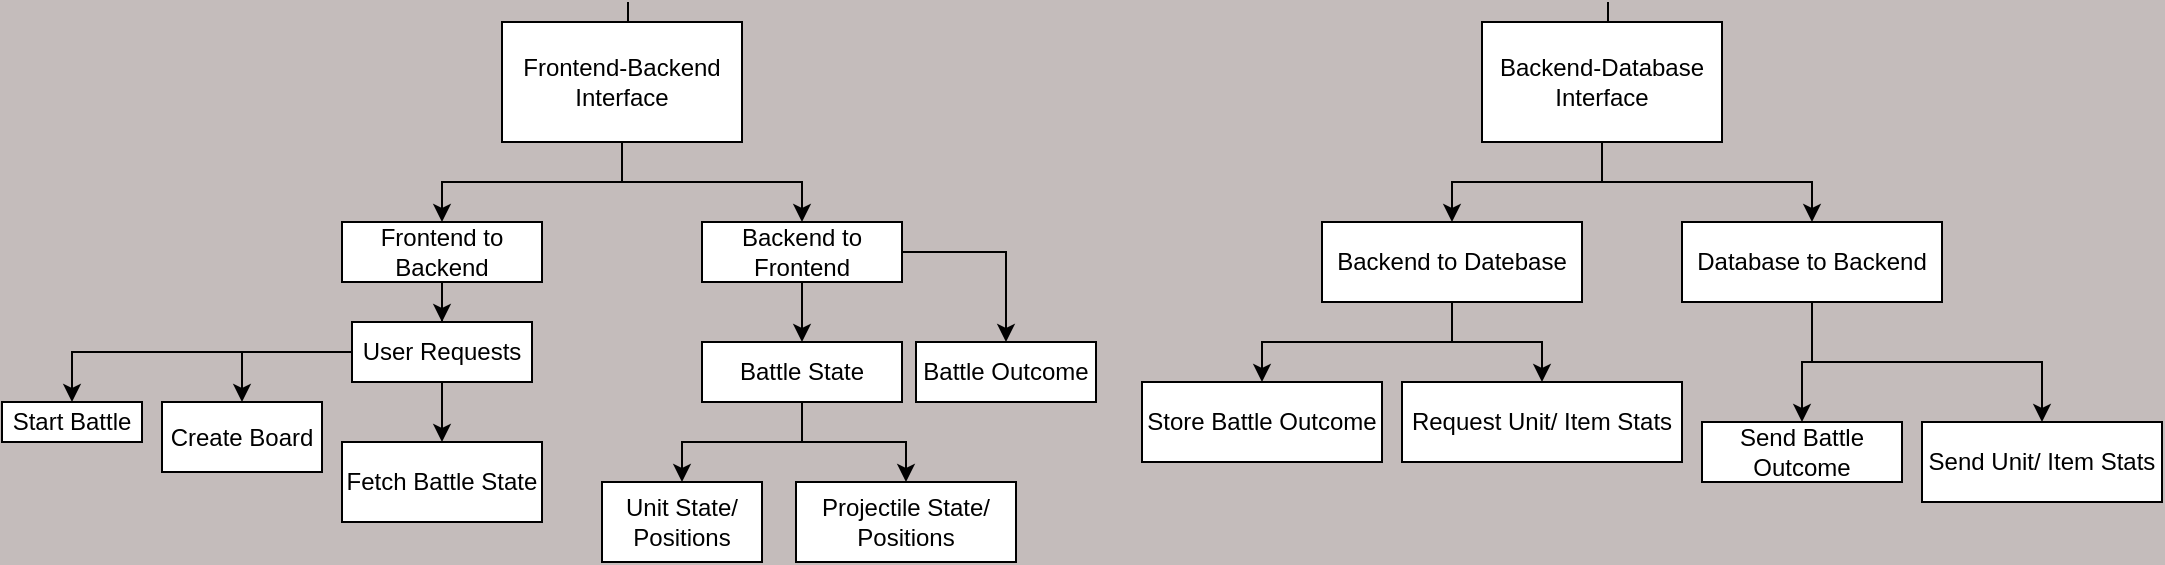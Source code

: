<mxfile version="20.8.5" type="device"><diagram id="L7r8D2Ttc54ED-bnsCW1" name="Page-1"><mxGraphModel dx="1434" dy="793" grid="1" gridSize="10" guides="1" tooltips="1" connect="1" arrows="1" fold="1" page="1" pageScale="1" pageWidth="1100" pageHeight="300" background="#C4BCBB" math="0" shadow="0"><root><mxCell id="0"/><mxCell id="1" parent="0"/><mxCell id="zuSa33ePVmPlTe7tsRy7-2" style="edgeStyle=orthogonalEdgeStyle;rounded=0;orthogonalLoop=1;jettySize=auto;html=1;" edge="1" parent="1" source="zuSa33ePVmPlTe7tsRy7-1" target="zuSa33ePVmPlTe7tsRy7-3"><mxGeometry relative="1" as="geometry"><mxPoint x="210" y="100" as="targetPoint"/></mxGeometry></mxCell><mxCell id="zuSa33ePVmPlTe7tsRy7-5" value="" style="edgeStyle=orthogonalEdgeStyle;rounded=0;orthogonalLoop=1;jettySize=auto;html=1;" edge="1" parent="1" source="zuSa33ePVmPlTe7tsRy7-1" target="zuSa33ePVmPlTe7tsRy7-4"><mxGeometry relative="1" as="geometry"/></mxCell><mxCell id="zuSa33ePVmPlTe7tsRy7-1" value="Frontend-Backend Interface" style="rounded=0;whiteSpace=wrap;html=1;" vertex="1" parent="1"><mxGeometry x="260" y="10" width="120" height="60" as="geometry"/></mxCell><mxCell id="zuSa33ePVmPlTe7tsRy7-32" style="edgeStyle=orthogonalEdgeStyle;rounded=0;orthogonalLoop=1;jettySize=auto;html=1;" edge="1" parent="1" source="zuSa33ePVmPlTe7tsRy7-3" target="zuSa33ePVmPlTe7tsRy7-33"><mxGeometry relative="1" as="geometry"><mxPoint x="240" y="190" as="targetPoint"/></mxGeometry></mxCell><mxCell id="zuSa33ePVmPlTe7tsRy7-3" value="Frontend to Backend" style="rounded=0;whiteSpace=wrap;html=1;" vertex="1" parent="1"><mxGeometry x="180" y="110" width="100" height="30" as="geometry"/></mxCell><mxCell id="zuSa33ePVmPlTe7tsRy7-7" value="" style="edgeStyle=orthogonalEdgeStyle;rounded=0;orthogonalLoop=1;jettySize=auto;html=1;" edge="1" parent="1" source="zuSa33ePVmPlTe7tsRy7-4" target="zuSa33ePVmPlTe7tsRy7-6"><mxGeometry relative="1" as="geometry"/></mxCell><mxCell id="zuSa33ePVmPlTe7tsRy7-14" style="edgeStyle=orthogonalEdgeStyle;rounded=0;orthogonalLoop=1;jettySize=auto;html=1;" edge="1" parent="1" source="zuSa33ePVmPlTe7tsRy7-4" target="zuSa33ePVmPlTe7tsRy7-15"><mxGeometry relative="1" as="geometry"><mxPoint x="580" y="230" as="targetPoint"/></mxGeometry></mxCell><mxCell id="zuSa33ePVmPlTe7tsRy7-4" value="Backend to Frontend" style="whiteSpace=wrap;html=1;rounded=0;" vertex="1" parent="1"><mxGeometry x="360" y="110" width="100" height="30" as="geometry"/></mxCell><mxCell id="zuSa33ePVmPlTe7tsRy7-10" style="edgeStyle=orthogonalEdgeStyle;rounded=0;orthogonalLoop=1;jettySize=auto;html=1;" edge="1" parent="1" source="zuSa33ePVmPlTe7tsRy7-6" target="zuSa33ePVmPlTe7tsRy7-11"><mxGeometry relative="1" as="geometry"><mxPoint x="367" y="230" as="targetPoint"/></mxGeometry></mxCell><mxCell id="zuSa33ePVmPlTe7tsRy7-12" style="edgeStyle=orthogonalEdgeStyle;rounded=0;orthogonalLoop=1;jettySize=auto;html=1;" edge="1" parent="1" source="zuSa33ePVmPlTe7tsRy7-6" target="zuSa33ePVmPlTe7tsRy7-13"><mxGeometry relative="1" as="geometry"><mxPoint x="457" y="240" as="targetPoint"/></mxGeometry></mxCell><mxCell id="zuSa33ePVmPlTe7tsRy7-6" value="Battle State" style="whiteSpace=wrap;html=1;rounded=0;" vertex="1" parent="1"><mxGeometry x="360" y="170" width="100" height="30" as="geometry"/></mxCell><mxCell id="zuSa33ePVmPlTe7tsRy7-11" value="Unit State/ Positions" style="rounded=0;whiteSpace=wrap;html=1;" vertex="1" parent="1"><mxGeometry x="310" y="240" width="80" height="40" as="geometry"/></mxCell><mxCell id="zuSa33ePVmPlTe7tsRy7-13" value="Projectile State/ Positions" style="rounded=0;whiteSpace=wrap;html=1;" vertex="1" parent="1"><mxGeometry x="407" y="240" width="110" height="40" as="geometry"/></mxCell><mxCell id="zuSa33ePVmPlTe7tsRy7-15" value="Battle Outcome" style="rounded=0;whiteSpace=wrap;html=1;" vertex="1" parent="1"><mxGeometry x="467" y="170" width="90" height="30" as="geometry"/></mxCell><mxCell id="zuSa33ePVmPlTe7tsRy7-17" value="" style="endArrow=none;html=1;rounded=0;" edge="1" parent="1"><mxGeometry width="50" height="50" relative="1" as="geometry"><mxPoint x="323" y="10" as="sourcePoint"/><mxPoint x="323" as="targetPoint"/></mxGeometry></mxCell><mxCell id="zuSa33ePVmPlTe7tsRy7-18" style="edgeStyle=orthogonalEdgeStyle;rounded=0;orthogonalLoop=1;jettySize=auto;html=1;" edge="1" parent="1" source="zuSa33ePVmPlTe7tsRy7-20" target="zuSa33ePVmPlTe7tsRy7-21"><mxGeometry relative="1" as="geometry"><mxPoint x="700" y="100" as="targetPoint"/></mxGeometry></mxCell><mxCell id="zuSa33ePVmPlTe7tsRy7-19" value="" style="edgeStyle=orthogonalEdgeStyle;rounded=0;orthogonalLoop=1;jettySize=auto;html=1;" edge="1" parent="1" source="zuSa33ePVmPlTe7tsRy7-20" target="zuSa33ePVmPlTe7tsRy7-24"><mxGeometry relative="1" as="geometry"/></mxCell><mxCell id="zuSa33ePVmPlTe7tsRy7-20" value="Backend-Database Interface" style="rounded=0;whiteSpace=wrap;html=1;" vertex="1" parent="1"><mxGeometry x="750" y="10" width="120" height="60" as="geometry"/></mxCell><mxCell id="zuSa33ePVmPlTe7tsRy7-44" style="edgeStyle=orthogonalEdgeStyle;rounded=0;orthogonalLoop=1;jettySize=auto;html=1;" edge="1" parent="1" source="zuSa33ePVmPlTe7tsRy7-21" target="zuSa33ePVmPlTe7tsRy7-45"><mxGeometry relative="1" as="geometry"><mxPoint x="700" y="180" as="targetPoint"/></mxGeometry></mxCell><mxCell id="zuSa33ePVmPlTe7tsRy7-46" style="edgeStyle=orthogonalEdgeStyle;rounded=0;orthogonalLoop=1;jettySize=auto;html=1;" edge="1" parent="1" source="zuSa33ePVmPlTe7tsRy7-21" target="zuSa33ePVmPlTe7tsRy7-47"><mxGeometry relative="1" as="geometry"><mxPoint x="780" y="210" as="targetPoint"/></mxGeometry></mxCell><mxCell id="zuSa33ePVmPlTe7tsRy7-21" value="Backend to Datebase" style="rounded=0;whiteSpace=wrap;html=1;" vertex="1" parent="1"><mxGeometry x="670" y="110" width="130" height="40" as="geometry"/></mxCell><mxCell id="zuSa33ePVmPlTe7tsRy7-22" value="" style="edgeStyle=orthogonalEdgeStyle;rounded=0;orthogonalLoop=1;jettySize=auto;html=1;" edge="1" parent="1" source="zuSa33ePVmPlTe7tsRy7-24" target="zuSa33ePVmPlTe7tsRy7-27"><mxGeometry relative="1" as="geometry"/></mxCell><mxCell id="zuSa33ePVmPlTe7tsRy7-23" style="edgeStyle=orthogonalEdgeStyle;rounded=0;orthogonalLoop=1;jettySize=auto;html=1;" edge="1" parent="1" source="zuSa33ePVmPlTe7tsRy7-24" target="zuSa33ePVmPlTe7tsRy7-30"><mxGeometry relative="1" as="geometry"><mxPoint x="1070" y="230" as="targetPoint"/></mxGeometry></mxCell><mxCell id="zuSa33ePVmPlTe7tsRy7-24" value="Database to Backend" style="whiteSpace=wrap;html=1;rounded=0;" vertex="1" parent="1"><mxGeometry x="850" y="110" width="130" height="40" as="geometry"/></mxCell><mxCell id="zuSa33ePVmPlTe7tsRy7-27" value="Send Battle Outcome" style="whiteSpace=wrap;html=1;rounded=0;" vertex="1" parent="1"><mxGeometry x="860" y="210" width="100" height="30" as="geometry"/></mxCell><mxCell id="zuSa33ePVmPlTe7tsRy7-30" value="Send Unit/ Item Stats" style="rounded=0;whiteSpace=wrap;html=1;" vertex="1" parent="1"><mxGeometry x="970" y="210" width="120" height="40" as="geometry"/></mxCell><mxCell id="zuSa33ePVmPlTe7tsRy7-31" value="" style="endArrow=none;html=1;rounded=0;" edge="1" parent="1"><mxGeometry width="50" height="50" relative="1" as="geometry"><mxPoint x="813" y="10" as="sourcePoint"/><mxPoint x="813" as="targetPoint"/></mxGeometry></mxCell><mxCell id="zuSa33ePVmPlTe7tsRy7-34" style="edgeStyle=orthogonalEdgeStyle;rounded=0;orthogonalLoop=1;jettySize=auto;html=1;" edge="1" parent="1" source="zuSa33ePVmPlTe7tsRy7-33" target="zuSa33ePVmPlTe7tsRy7-35"><mxGeometry relative="1" as="geometry"><mxPoint x="70" y="210" as="targetPoint"/></mxGeometry></mxCell><mxCell id="zuSa33ePVmPlTe7tsRy7-40" style="edgeStyle=orthogonalEdgeStyle;rounded=0;orthogonalLoop=1;jettySize=auto;html=1;" edge="1" parent="1" source="zuSa33ePVmPlTe7tsRy7-33" target="zuSa33ePVmPlTe7tsRy7-41"><mxGeometry relative="1" as="geometry"><mxPoint x="120" y="210" as="targetPoint"/></mxGeometry></mxCell><mxCell id="zuSa33ePVmPlTe7tsRy7-42" style="edgeStyle=orthogonalEdgeStyle;rounded=0;orthogonalLoop=1;jettySize=auto;html=1;" edge="1" parent="1" source="zuSa33ePVmPlTe7tsRy7-33" target="zuSa33ePVmPlTe7tsRy7-43"><mxGeometry relative="1" as="geometry"><mxPoint x="200" y="210" as="targetPoint"/></mxGeometry></mxCell><mxCell id="zuSa33ePVmPlTe7tsRy7-33" value="User Requests" style="rounded=0;whiteSpace=wrap;html=1;" vertex="1" parent="1"><mxGeometry x="185" y="160" width="90" height="30" as="geometry"/></mxCell><mxCell id="zuSa33ePVmPlTe7tsRy7-35" value="Start Battle" style="rounded=0;whiteSpace=wrap;html=1;" vertex="1" parent="1"><mxGeometry x="10" y="200" width="70" height="20" as="geometry"/></mxCell><mxCell id="zuSa33ePVmPlTe7tsRy7-41" value="&lt;div&gt;Create Board&lt;/div&gt;" style="rounded=0;whiteSpace=wrap;html=1;" vertex="1" parent="1"><mxGeometry x="90" y="200" width="80" height="35" as="geometry"/></mxCell><mxCell id="zuSa33ePVmPlTe7tsRy7-43" value="Fetch Battle State" style="rounded=0;whiteSpace=wrap;html=1;" vertex="1" parent="1"><mxGeometry x="180" y="220" width="100" height="40" as="geometry"/></mxCell><mxCell id="zuSa33ePVmPlTe7tsRy7-45" value="Store Battle Outcome" style="rounded=0;whiteSpace=wrap;html=1;" vertex="1" parent="1"><mxGeometry x="580" y="190" width="120" height="40" as="geometry"/></mxCell><mxCell id="zuSa33ePVmPlTe7tsRy7-47" value="Request Unit/ Item Stats" style="rounded=0;whiteSpace=wrap;html=1;" vertex="1" parent="1"><mxGeometry x="710" y="190" width="140" height="40" as="geometry"/></mxCell></root></mxGraphModel></diagram></mxfile>